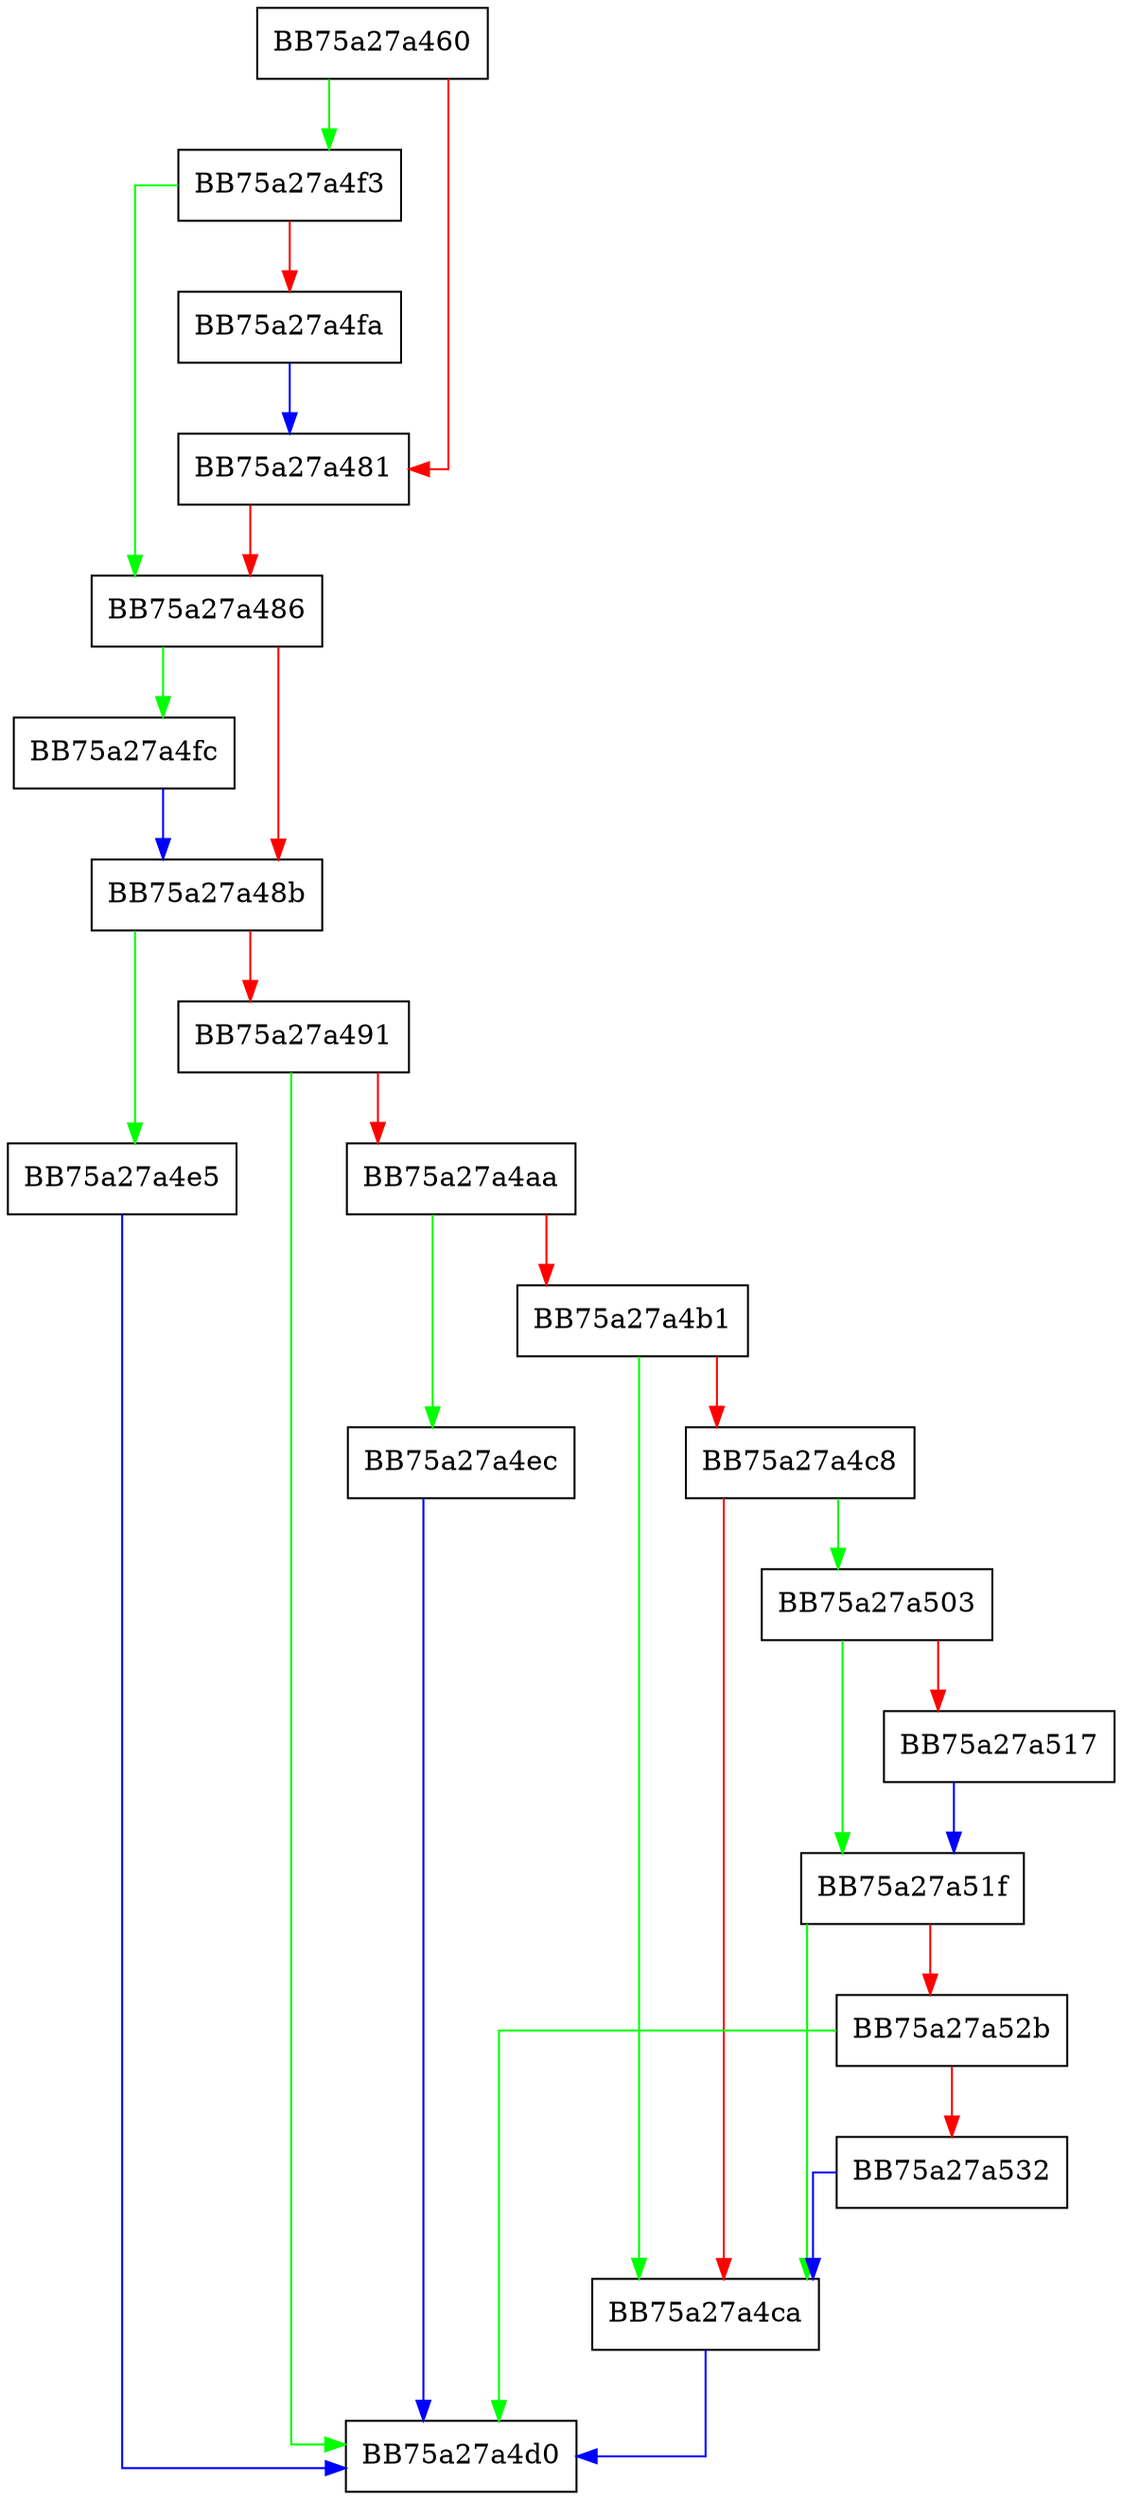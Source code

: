 digraph try_get_column_double {
  node [shape="box"];
  graph [splines=ortho];
  BB75a27a460 -> BB75a27a4f3 [color="green"];
  BB75a27a460 -> BB75a27a481 [color="red"];
  BB75a27a481 -> BB75a27a486 [color="red"];
  BB75a27a486 -> BB75a27a4fc [color="green"];
  BB75a27a486 -> BB75a27a48b [color="red"];
  BB75a27a48b -> BB75a27a4e5 [color="green"];
  BB75a27a48b -> BB75a27a491 [color="red"];
  BB75a27a491 -> BB75a27a4d0 [color="green"];
  BB75a27a491 -> BB75a27a4aa [color="red"];
  BB75a27a4aa -> BB75a27a4ec [color="green"];
  BB75a27a4aa -> BB75a27a4b1 [color="red"];
  BB75a27a4b1 -> BB75a27a4ca [color="green"];
  BB75a27a4b1 -> BB75a27a4c8 [color="red"];
  BB75a27a4c8 -> BB75a27a503 [color="green"];
  BB75a27a4c8 -> BB75a27a4ca [color="red"];
  BB75a27a4ca -> BB75a27a4d0 [color="blue"];
  BB75a27a4e5 -> BB75a27a4d0 [color="blue"];
  BB75a27a4ec -> BB75a27a4d0 [color="blue"];
  BB75a27a4f3 -> BB75a27a486 [color="green"];
  BB75a27a4f3 -> BB75a27a4fa [color="red"];
  BB75a27a4fa -> BB75a27a481 [color="blue"];
  BB75a27a4fc -> BB75a27a48b [color="blue"];
  BB75a27a503 -> BB75a27a51f [color="green"];
  BB75a27a503 -> BB75a27a517 [color="red"];
  BB75a27a517 -> BB75a27a51f [color="blue"];
  BB75a27a51f -> BB75a27a4ca [color="green"];
  BB75a27a51f -> BB75a27a52b [color="red"];
  BB75a27a52b -> BB75a27a4d0 [color="green"];
  BB75a27a52b -> BB75a27a532 [color="red"];
  BB75a27a532 -> BB75a27a4ca [color="blue"];
}